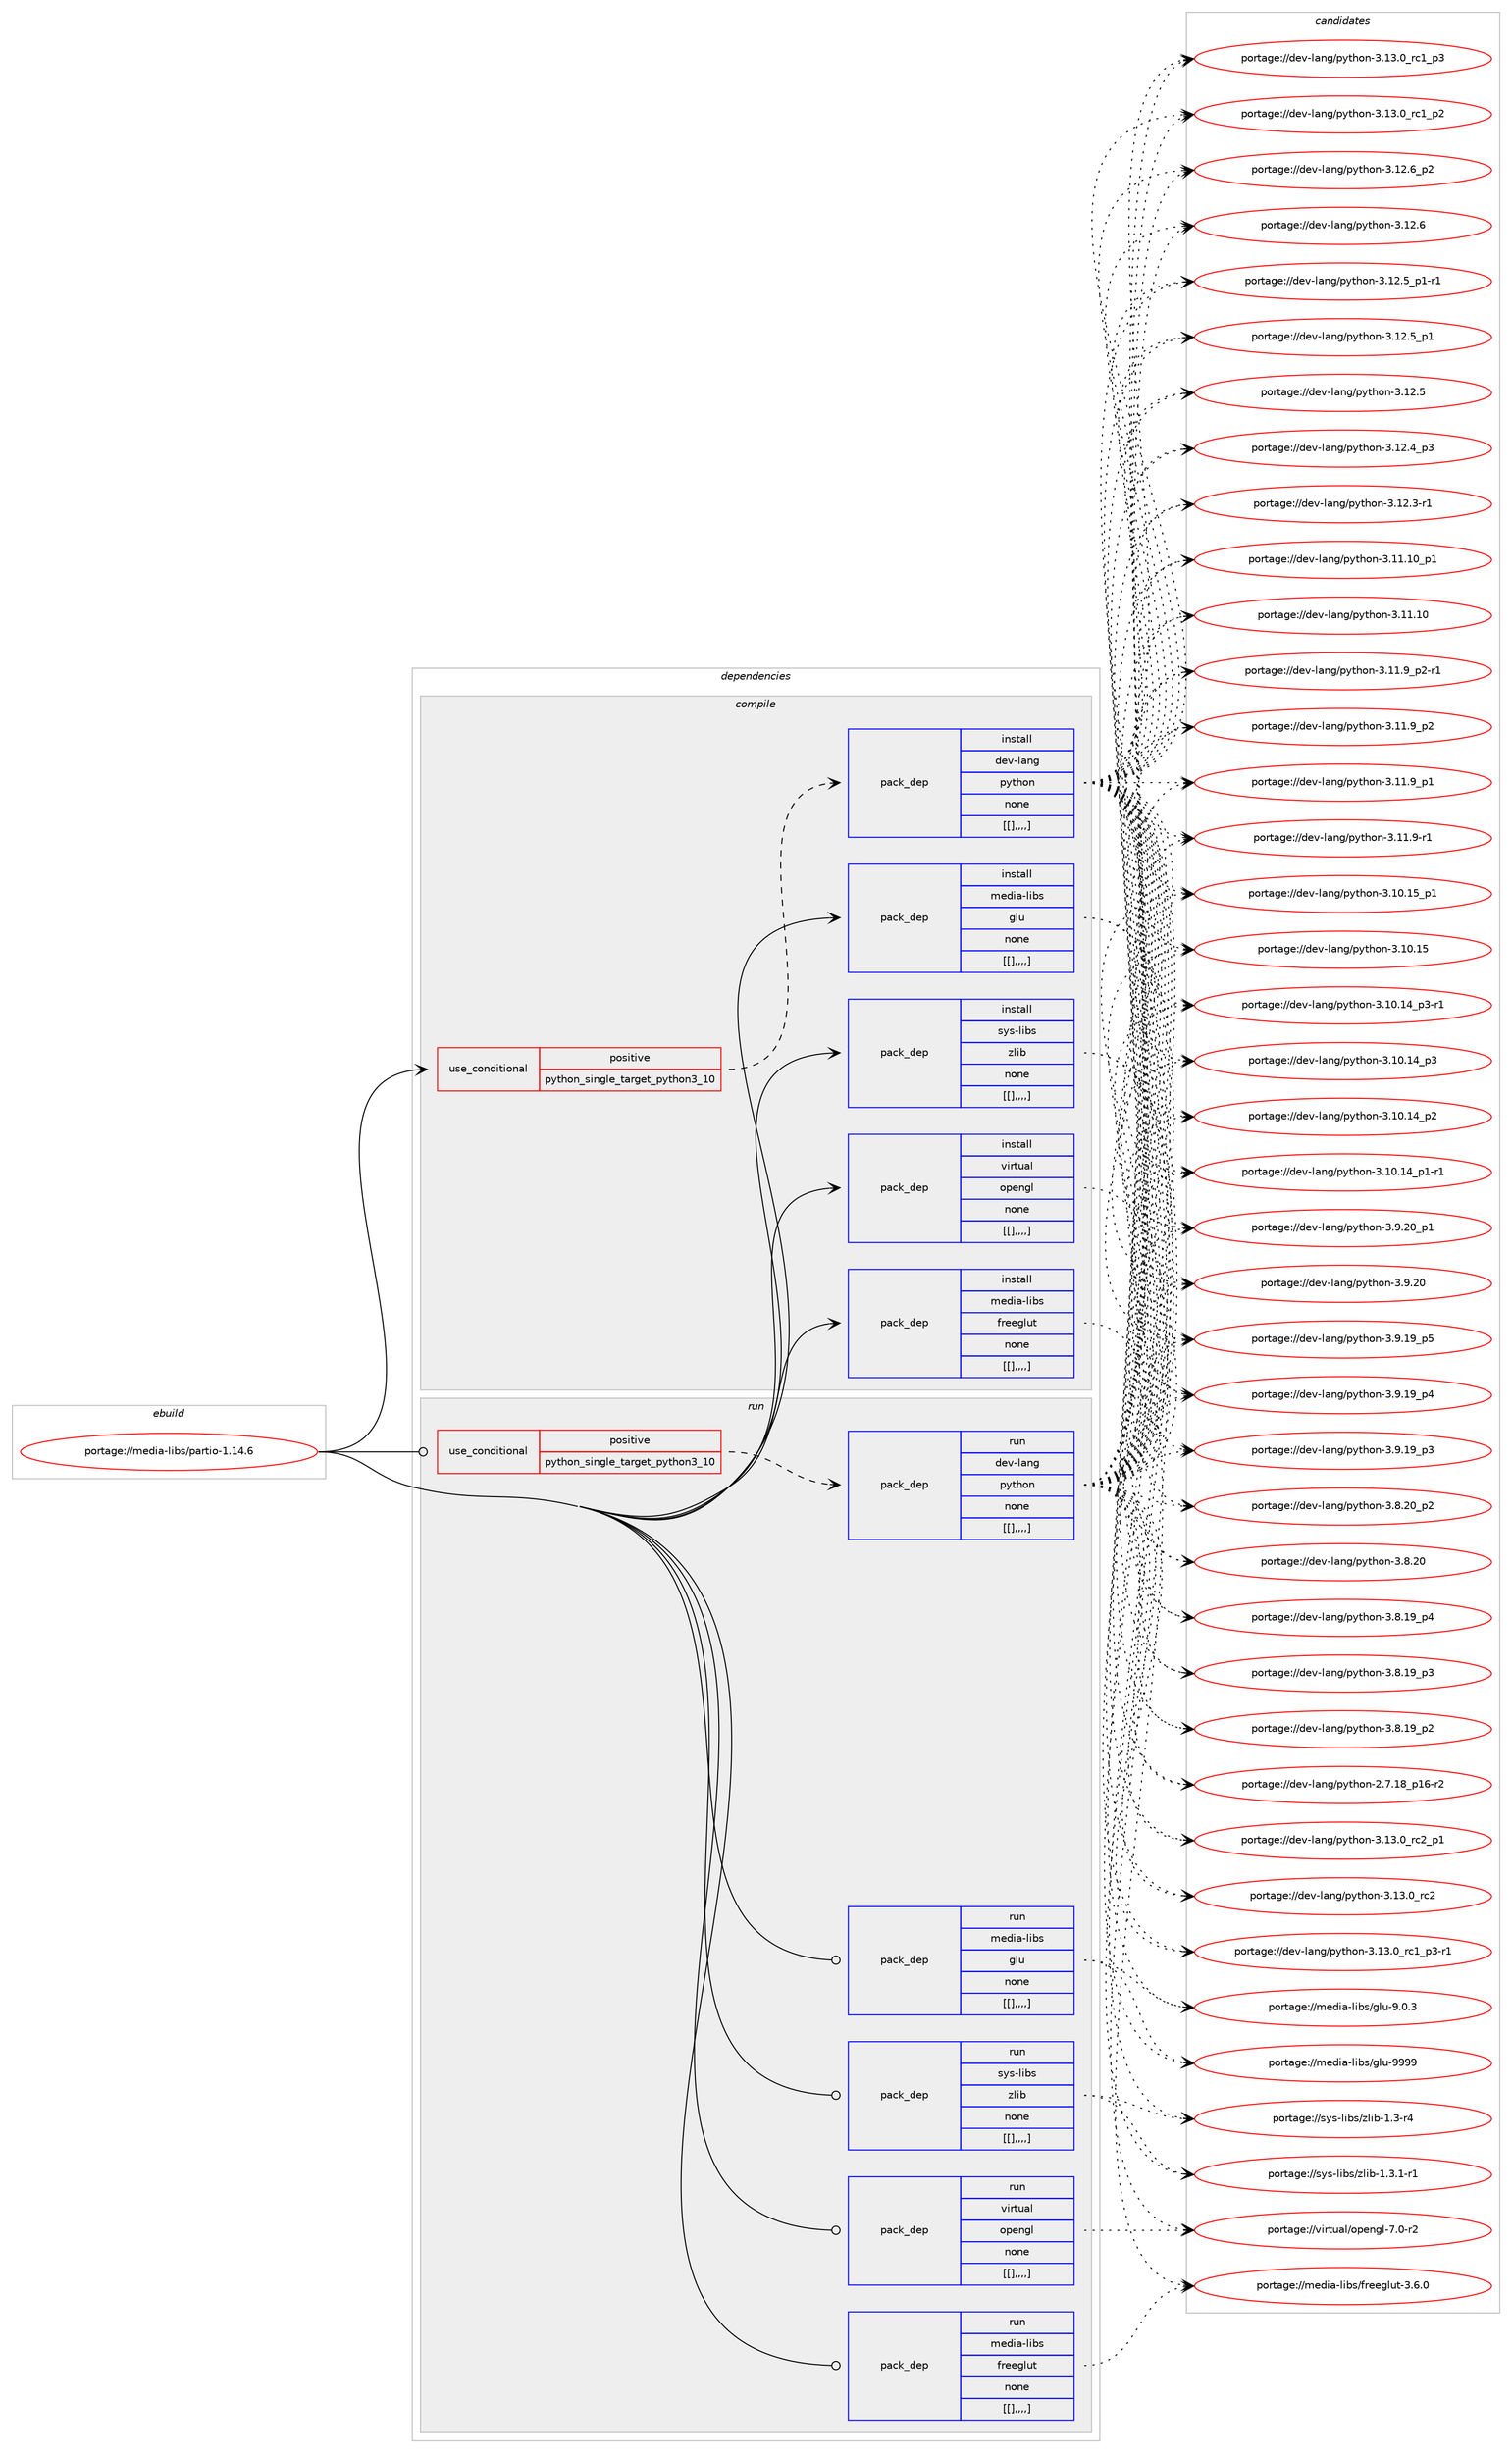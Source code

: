digraph prolog {

# *************
# Graph options
# *************

newrank=true;
concentrate=true;
compound=true;
graph [rankdir=LR,fontname=Helvetica,fontsize=10,ranksep=1.5];#, ranksep=2.5, nodesep=0.2];
edge  [arrowhead=vee];
node  [fontname=Helvetica,fontsize=10];

# **********
# The ebuild
# **********

subgraph cluster_leftcol {
color=gray;
label=<<i>ebuild</i>>;
id [label="portage://media-libs/partio-1.14.6", color=red, width=4, href="../media-libs/partio-1.14.6.svg"];
}

# ****************
# The dependencies
# ****************

subgraph cluster_midcol {
color=gray;
label=<<i>dependencies</i>>;
subgraph cluster_compile {
fillcolor="#eeeeee";
style=filled;
label=<<i>compile</i>>;
subgraph cond81153 {
dependency315927 [label=<<TABLE BORDER="0" CELLBORDER="1" CELLSPACING="0" CELLPADDING="4"><TR><TD ROWSPAN="3" CELLPADDING="10">use_conditional</TD></TR><TR><TD>positive</TD></TR><TR><TD>python_single_target_python3_10</TD></TR></TABLE>>, shape=none, color=red];
subgraph pack232357 {
dependency315928 [label=<<TABLE BORDER="0" CELLBORDER="1" CELLSPACING="0" CELLPADDING="4" WIDTH="220"><TR><TD ROWSPAN="6" CELLPADDING="30">pack_dep</TD></TR><TR><TD WIDTH="110">install</TD></TR><TR><TD>dev-lang</TD></TR><TR><TD>python</TD></TR><TR><TD>none</TD></TR><TR><TD>[[],,,,]</TD></TR></TABLE>>, shape=none, color=blue];
}
dependency315927:e -> dependency315928:w [weight=20,style="dashed",arrowhead="vee"];
}
id:e -> dependency315927:w [weight=20,style="solid",arrowhead="vee"];
subgraph pack232358 {
dependency315929 [label=<<TABLE BORDER="0" CELLBORDER="1" CELLSPACING="0" CELLPADDING="4" WIDTH="220"><TR><TD ROWSPAN="6" CELLPADDING="30">pack_dep</TD></TR><TR><TD WIDTH="110">install</TD></TR><TR><TD>media-libs</TD></TR><TR><TD>freeglut</TD></TR><TR><TD>none</TD></TR><TR><TD>[[],,,,]</TD></TR></TABLE>>, shape=none, color=blue];
}
id:e -> dependency315929:w [weight=20,style="solid",arrowhead="vee"];
subgraph pack232359 {
dependency315930 [label=<<TABLE BORDER="0" CELLBORDER="1" CELLSPACING="0" CELLPADDING="4" WIDTH="220"><TR><TD ROWSPAN="6" CELLPADDING="30">pack_dep</TD></TR><TR><TD WIDTH="110">install</TD></TR><TR><TD>media-libs</TD></TR><TR><TD>glu</TD></TR><TR><TD>none</TD></TR><TR><TD>[[],,,,]</TD></TR></TABLE>>, shape=none, color=blue];
}
id:e -> dependency315930:w [weight=20,style="solid",arrowhead="vee"];
subgraph pack232360 {
dependency315931 [label=<<TABLE BORDER="0" CELLBORDER="1" CELLSPACING="0" CELLPADDING="4" WIDTH="220"><TR><TD ROWSPAN="6" CELLPADDING="30">pack_dep</TD></TR><TR><TD WIDTH="110">install</TD></TR><TR><TD>sys-libs</TD></TR><TR><TD>zlib</TD></TR><TR><TD>none</TD></TR><TR><TD>[[],,,,]</TD></TR></TABLE>>, shape=none, color=blue];
}
id:e -> dependency315931:w [weight=20,style="solid",arrowhead="vee"];
subgraph pack232361 {
dependency315932 [label=<<TABLE BORDER="0" CELLBORDER="1" CELLSPACING="0" CELLPADDING="4" WIDTH="220"><TR><TD ROWSPAN="6" CELLPADDING="30">pack_dep</TD></TR><TR><TD WIDTH="110">install</TD></TR><TR><TD>virtual</TD></TR><TR><TD>opengl</TD></TR><TR><TD>none</TD></TR><TR><TD>[[],,,,]</TD></TR></TABLE>>, shape=none, color=blue];
}
id:e -> dependency315932:w [weight=20,style="solid",arrowhead="vee"];
}
subgraph cluster_compileandrun {
fillcolor="#eeeeee";
style=filled;
label=<<i>compile and run</i>>;
}
subgraph cluster_run {
fillcolor="#eeeeee";
style=filled;
label=<<i>run</i>>;
subgraph cond81154 {
dependency315933 [label=<<TABLE BORDER="0" CELLBORDER="1" CELLSPACING="0" CELLPADDING="4"><TR><TD ROWSPAN="3" CELLPADDING="10">use_conditional</TD></TR><TR><TD>positive</TD></TR><TR><TD>python_single_target_python3_10</TD></TR></TABLE>>, shape=none, color=red];
subgraph pack232362 {
dependency315934 [label=<<TABLE BORDER="0" CELLBORDER="1" CELLSPACING="0" CELLPADDING="4" WIDTH="220"><TR><TD ROWSPAN="6" CELLPADDING="30">pack_dep</TD></TR><TR><TD WIDTH="110">run</TD></TR><TR><TD>dev-lang</TD></TR><TR><TD>python</TD></TR><TR><TD>none</TD></TR><TR><TD>[[],,,,]</TD></TR></TABLE>>, shape=none, color=blue];
}
dependency315933:e -> dependency315934:w [weight=20,style="dashed",arrowhead="vee"];
}
id:e -> dependency315933:w [weight=20,style="solid",arrowhead="odot"];
subgraph pack232363 {
dependency315935 [label=<<TABLE BORDER="0" CELLBORDER="1" CELLSPACING="0" CELLPADDING="4" WIDTH="220"><TR><TD ROWSPAN="6" CELLPADDING="30">pack_dep</TD></TR><TR><TD WIDTH="110">run</TD></TR><TR><TD>media-libs</TD></TR><TR><TD>freeglut</TD></TR><TR><TD>none</TD></TR><TR><TD>[[],,,,]</TD></TR></TABLE>>, shape=none, color=blue];
}
id:e -> dependency315935:w [weight=20,style="solid",arrowhead="odot"];
subgraph pack232364 {
dependency315936 [label=<<TABLE BORDER="0" CELLBORDER="1" CELLSPACING="0" CELLPADDING="4" WIDTH="220"><TR><TD ROWSPAN="6" CELLPADDING="30">pack_dep</TD></TR><TR><TD WIDTH="110">run</TD></TR><TR><TD>media-libs</TD></TR><TR><TD>glu</TD></TR><TR><TD>none</TD></TR><TR><TD>[[],,,,]</TD></TR></TABLE>>, shape=none, color=blue];
}
id:e -> dependency315936:w [weight=20,style="solid",arrowhead="odot"];
subgraph pack232365 {
dependency315937 [label=<<TABLE BORDER="0" CELLBORDER="1" CELLSPACING="0" CELLPADDING="4" WIDTH="220"><TR><TD ROWSPAN="6" CELLPADDING="30">pack_dep</TD></TR><TR><TD WIDTH="110">run</TD></TR><TR><TD>sys-libs</TD></TR><TR><TD>zlib</TD></TR><TR><TD>none</TD></TR><TR><TD>[[],,,,]</TD></TR></TABLE>>, shape=none, color=blue];
}
id:e -> dependency315937:w [weight=20,style="solid",arrowhead="odot"];
subgraph pack232366 {
dependency315938 [label=<<TABLE BORDER="0" CELLBORDER="1" CELLSPACING="0" CELLPADDING="4" WIDTH="220"><TR><TD ROWSPAN="6" CELLPADDING="30">pack_dep</TD></TR><TR><TD WIDTH="110">run</TD></TR><TR><TD>virtual</TD></TR><TR><TD>opengl</TD></TR><TR><TD>none</TD></TR><TR><TD>[[],,,,]</TD></TR></TABLE>>, shape=none, color=blue];
}
id:e -> dependency315938:w [weight=20,style="solid",arrowhead="odot"];
}
}

# **************
# The candidates
# **************

subgraph cluster_choices {
rank=same;
color=gray;
label=<<i>candidates</i>>;

subgraph choice232357 {
color=black;
nodesep=1;
choice100101118451089711010347112121116104111110455146495146489511499509511249 [label="portage://dev-lang/python-3.13.0_rc2_p1", color=red, width=4,href="../dev-lang/python-3.13.0_rc2_p1.svg"];
choice10010111845108971101034711212111610411111045514649514648951149950 [label="portage://dev-lang/python-3.13.0_rc2", color=red, width=4,href="../dev-lang/python-3.13.0_rc2.svg"];
choice1001011184510897110103471121211161041111104551464951464895114994995112514511449 [label="portage://dev-lang/python-3.13.0_rc1_p3-r1", color=red, width=4,href="../dev-lang/python-3.13.0_rc1_p3-r1.svg"];
choice100101118451089711010347112121116104111110455146495146489511499499511251 [label="portage://dev-lang/python-3.13.0_rc1_p3", color=red, width=4,href="../dev-lang/python-3.13.0_rc1_p3.svg"];
choice100101118451089711010347112121116104111110455146495146489511499499511250 [label="portage://dev-lang/python-3.13.0_rc1_p2", color=red, width=4,href="../dev-lang/python-3.13.0_rc1_p2.svg"];
choice100101118451089711010347112121116104111110455146495046549511250 [label="portage://dev-lang/python-3.12.6_p2", color=red, width=4,href="../dev-lang/python-3.12.6_p2.svg"];
choice10010111845108971101034711212111610411111045514649504654 [label="portage://dev-lang/python-3.12.6", color=red, width=4,href="../dev-lang/python-3.12.6.svg"];
choice1001011184510897110103471121211161041111104551464950465395112494511449 [label="portage://dev-lang/python-3.12.5_p1-r1", color=red, width=4,href="../dev-lang/python-3.12.5_p1-r1.svg"];
choice100101118451089711010347112121116104111110455146495046539511249 [label="portage://dev-lang/python-3.12.5_p1", color=red, width=4,href="../dev-lang/python-3.12.5_p1.svg"];
choice10010111845108971101034711212111610411111045514649504653 [label="portage://dev-lang/python-3.12.5", color=red, width=4,href="../dev-lang/python-3.12.5.svg"];
choice100101118451089711010347112121116104111110455146495046529511251 [label="portage://dev-lang/python-3.12.4_p3", color=red, width=4,href="../dev-lang/python-3.12.4_p3.svg"];
choice100101118451089711010347112121116104111110455146495046514511449 [label="portage://dev-lang/python-3.12.3-r1", color=red, width=4,href="../dev-lang/python-3.12.3-r1.svg"];
choice10010111845108971101034711212111610411111045514649494649489511249 [label="portage://dev-lang/python-3.11.10_p1", color=red, width=4,href="../dev-lang/python-3.11.10_p1.svg"];
choice1001011184510897110103471121211161041111104551464949464948 [label="portage://dev-lang/python-3.11.10", color=red, width=4,href="../dev-lang/python-3.11.10.svg"];
choice1001011184510897110103471121211161041111104551464949465795112504511449 [label="portage://dev-lang/python-3.11.9_p2-r1", color=red, width=4,href="../dev-lang/python-3.11.9_p2-r1.svg"];
choice100101118451089711010347112121116104111110455146494946579511250 [label="portage://dev-lang/python-3.11.9_p2", color=red, width=4,href="../dev-lang/python-3.11.9_p2.svg"];
choice100101118451089711010347112121116104111110455146494946579511249 [label="portage://dev-lang/python-3.11.9_p1", color=red, width=4,href="../dev-lang/python-3.11.9_p1.svg"];
choice100101118451089711010347112121116104111110455146494946574511449 [label="portage://dev-lang/python-3.11.9-r1", color=red, width=4,href="../dev-lang/python-3.11.9-r1.svg"];
choice10010111845108971101034711212111610411111045514649484649539511249 [label="portage://dev-lang/python-3.10.15_p1", color=red, width=4,href="../dev-lang/python-3.10.15_p1.svg"];
choice1001011184510897110103471121211161041111104551464948464953 [label="portage://dev-lang/python-3.10.15", color=red, width=4,href="../dev-lang/python-3.10.15.svg"];
choice100101118451089711010347112121116104111110455146494846495295112514511449 [label="portage://dev-lang/python-3.10.14_p3-r1", color=red, width=4,href="../dev-lang/python-3.10.14_p3-r1.svg"];
choice10010111845108971101034711212111610411111045514649484649529511251 [label="portage://dev-lang/python-3.10.14_p3", color=red, width=4,href="../dev-lang/python-3.10.14_p3.svg"];
choice10010111845108971101034711212111610411111045514649484649529511250 [label="portage://dev-lang/python-3.10.14_p2", color=red, width=4,href="../dev-lang/python-3.10.14_p2.svg"];
choice100101118451089711010347112121116104111110455146494846495295112494511449 [label="portage://dev-lang/python-3.10.14_p1-r1", color=red, width=4,href="../dev-lang/python-3.10.14_p1-r1.svg"];
choice100101118451089711010347112121116104111110455146574650489511249 [label="portage://dev-lang/python-3.9.20_p1", color=red, width=4,href="../dev-lang/python-3.9.20_p1.svg"];
choice10010111845108971101034711212111610411111045514657465048 [label="portage://dev-lang/python-3.9.20", color=red, width=4,href="../dev-lang/python-3.9.20.svg"];
choice100101118451089711010347112121116104111110455146574649579511253 [label="portage://dev-lang/python-3.9.19_p5", color=red, width=4,href="../dev-lang/python-3.9.19_p5.svg"];
choice100101118451089711010347112121116104111110455146574649579511252 [label="portage://dev-lang/python-3.9.19_p4", color=red, width=4,href="../dev-lang/python-3.9.19_p4.svg"];
choice100101118451089711010347112121116104111110455146574649579511251 [label="portage://dev-lang/python-3.9.19_p3", color=red, width=4,href="../dev-lang/python-3.9.19_p3.svg"];
choice100101118451089711010347112121116104111110455146564650489511250 [label="portage://dev-lang/python-3.8.20_p2", color=red, width=4,href="../dev-lang/python-3.8.20_p2.svg"];
choice10010111845108971101034711212111610411111045514656465048 [label="portage://dev-lang/python-3.8.20", color=red, width=4,href="../dev-lang/python-3.8.20.svg"];
choice100101118451089711010347112121116104111110455146564649579511252 [label="portage://dev-lang/python-3.8.19_p4", color=red, width=4,href="../dev-lang/python-3.8.19_p4.svg"];
choice100101118451089711010347112121116104111110455146564649579511251 [label="portage://dev-lang/python-3.8.19_p3", color=red, width=4,href="../dev-lang/python-3.8.19_p3.svg"];
choice100101118451089711010347112121116104111110455146564649579511250 [label="portage://dev-lang/python-3.8.19_p2", color=red, width=4,href="../dev-lang/python-3.8.19_p2.svg"];
choice100101118451089711010347112121116104111110455046554649569511249544511450 [label="portage://dev-lang/python-2.7.18_p16-r2", color=red, width=4,href="../dev-lang/python-2.7.18_p16-r2.svg"];
dependency315928:e -> choice100101118451089711010347112121116104111110455146495146489511499509511249:w [style=dotted,weight="100"];
dependency315928:e -> choice10010111845108971101034711212111610411111045514649514648951149950:w [style=dotted,weight="100"];
dependency315928:e -> choice1001011184510897110103471121211161041111104551464951464895114994995112514511449:w [style=dotted,weight="100"];
dependency315928:e -> choice100101118451089711010347112121116104111110455146495146489511499499511251:w [style=dotted,weight="100"];
dependency315928:e -> choice100101118451089711010347112121116104111110455146495146489511499499511250:w [style=dotted,weight="100"];
dependency315928:e -> choice100101118451089711010347112121116104111110455146495046549511250:w [style=dotted,weight="100"];
dependency315928:e -> choice10010111845108971101034711212111610411111045514649504654:w [style=dotted,weight="100"];
dependency315928:e -> choice1001011184510897110103471121211161041111104551464950465395112494511449:w [style=dotted,weight="100"];
dependency315928:e -> choice100101118451089711010347112121116104111110455146495046539511249:w [style=dotted,weight="100"];
dependency315928:e -> choice10010111845108971101034711212111610411111045514649504653:w [style=dotted,weight="100"];
dependency315928:e -> choice100101118451089711010347112121116104111110455146495046529511251:w [style=dotted,weight="100"];
dependency315928:e -> choice100101118451089711010347112121116104111110455146495046514511449:w [style=dotted,weight="100"];
dependency315928:e -> choice10010111845108971101034711212111610411111045514649494649489511249:w [style=dotted,weight="100"];
dependency315928:e -> choice1001011184510897110103471121211161041111104551464949464948:w [style=dotted,weight="100"];
dependency315928:e -> choice1001011184510897110103471121211161041111104551464949465795112504511449:w [style=dotted,weight="100"];
dependency315928:e -> choice100101118451089711010347112121116104111110455146494946579511250:w [style=dotted,weight="100"];
dependency315928:e -> choice100101118451089711010347112121116104111110455146494946579511249:w [style=dotted,weight="100"];
dependency315928:e -> choice100101118451089711010347112121116104111110455146494946574511449:w [style=dotted,weight="100"];
dependency315928:e -> choice10010111845108971101034711212111610411111045514649484649539511249:w [style=dotted,weight="100"];
dependency315928:e -> choice1001011184510897110103471121211161041111104551464948464953:w [style=dotted,weight="100"];
dependency315928:e -> choice100101118451089711010347112121116104111110455146494846495295112514511449:w [style=dotted,weight="100"];
dependency315928:e -> choice10010111845108971101034711212111610411111045514649484649529511251:w [style=dotted,weight="100"];
dependency315928:e -> choice10010111845108971101034711212111610411111045514649484649529511250:w [style=dotted,weight="100"];
dependency315928:e -> choice100101118451089711010347112121116104111110455146494846495295112494511449:w [style=dotted,weight="100"];
dependency315928:e -> choice100101118451089711010347112121116104111110455146574650489511249:w [style=dotted,weight="100"];
dependency315928:e -> choice10010111845108971101034711212111610411111045514657465048:w [style=dotted,weight="100"];
dependency315928:e -> choice100101118451089711010347112121116104111110455146574649579511253:w [style=dotted,weight="100"];
dependency315928:e -> choice100101118451089711010347112121116104111110455146574649579511252:w [style=dotted,weight="100"];
dependency315928:e -> choice100101118451089711010347112121116104111110455146574649579511251:w [style=dotted,weight="100"];
dependency315928:e -> choice100101118451089711010347112121116104111110455146564650489511250:w [style=dotted,weight="100"];
dependency315928:e -> choice10010111845108971101034711212111610411111045514656465048:w [style=dotted,weight="100"];
dependency315928:e -> choice100101118451089711010347112121116104111110455146564649579511252:w [style=dotted,weight="100"];
dependency315928:e -> choice100101118451089711010347112121116104111110455146564649579511251:w [style=dotted,weight="100"];
dependency315928:e -> choice100101118451089711010347112121116104111110455146564649579511250:w [style=dotted,weight="100"];
dependency315928:e -> choice100101118451089711010347112121116104111110455046554649569511249544511450:w [style=dotted,weight="100"];
}
subgraph choice232358 {
color=black;
nodesep=1;
choice10910110010597451081059811547102114101101103108117116455146544648 [label="portage://media-libs/freeglut-3.6.0", color=red, width=4,href="../media-libs/freeglut-3.6.0.svg"];
dependency315929:e -> choice10910110010597451081059811547102114101101103108117116455146544648:w [style=dotted,weight="100"];
}
subgraph choice232359 {
color=black;
nodesep=1;
choice109101100105974510810598115471031081174557575757 [label="portage://media-libs/glu-9999", color=red, width=4,href="../media-libs/glu-9999.svg"];
choice10910110010597451081059811547103108117455746484651 [label="portage://media-libs/glu-9.0.3", color=red, width=4,href="../media-libs/glu-9.0.3.svg"];
dependency315930:e -> choice109101100105974510810598115471031081174557575757:w [style=dotted,weight="100"];
dependency315930:e -> choice10910110010597451081059811547103108117455746484651:w [style=dotted,weight="100"];
}
subgraph choice232360 {
color=black;
nodesep=1;
choice115121115451081059811547122108105984549465146494511449 [label="portage://sys-libs/zlib-1.3.1-r1", color=red, width=4,href="../sys-libs/zlib-1.3.1-r1.svg"];
choice11512111545108105981154712210810598454946514511452 [label="portage://sys-libs/zlib-1.3-r4", color=red, width=4,href="../sys-libs/zlib-1.3-r4.svg"];
dependency315931:e -> choice115121115451081059811547122108105984549465146494511449:w [style=dotted,weight="100"];
dependency315931:e -> choice11512111545108105981154712210810598454946514511452:w [style=dotted,weight="100"];
}
subgraph choice232361 {
color=black;
nodesep=1;
choice1181051141161179710847111112101110103108455546484511450 [label="portage://virtual/opengl-7.0-r2", color=red, width=4,href="../virtual/opengl-7.0-r2.svg"];
dependency315932:e -> choice1181051141161179710847111112101110103108455546484511450:w [style=dotted,weight="100"];
}
subgraph choice232362 {
color=black;
nodesep=1;
choice100101118451089711010347112121116104111110455146495146489511499509511249 [label="portage://dev-lang/python-3.13.0_rc2_p1", color=red, width=4,href="../dev-lang/python-3.13.0_rc2_p1.svg"];
choice10010111845108971101034711212111610411111045514649514648951149950 [label="portage://dev-lang/python-3.13.0_rc2", color=red, width=4,href="../dev-lang/python-3.13.0_rc2.svg"];
choice1001011184510897110103471121211161041111104551464951464895114994995112514511449 [label="portage://dev-lang/python-3.13.0_rc1_p3-r1", color=red, width=4,href="../dev-lang/python-3.13.0_rc1_p3-r1.svg"];
choice100101118451089711010347112121116104111110455146495146489511499499511251 [label="portage://dev-lang/python-3.13.0_rc1_p3", color=red, width=4,href="../dev-lang/python-3.13.0_rc1_p3.svg"];
choice100101118451089711010347112121116104111110455146495146489511499499511250 [label="portage://dev-lang/python-3.13.0_rc1_p2", color=red, width=4,href="../dev-lang/python-3.13.0_rc1_p2.svg"];
choice100101118451089711010347112121116104111110455146495046549511250 [label="portage://dev-lang/python-3.12.6_p2", color=red, width=4,href="../dev-lang/python-3.12.6_p2.svg"];
choice10010111845108971101034711212111610411111045514649504654 [label="portage://dev-lang/python-3.12.6", color=red, width=4,href="../dev-lang/python-3.12.6.svg"];
choice1001011184510897110103471121211161041111104551464950465395112494511449 [label="portage://dev-lang/python-3.12.5_p1-r1", color=red, width=4,href="../dev-lang/python-3.12.5_p1-r1.svg"];
choice100101118451089711010347112121116104111110455146495046539511249 [label="portage://dev-lang/python-3.12.5_p1", color=red, width=4,href="../dev-lang/python-3.12.5_p1.svg"];
choice10010111845108971101034711212111610411111045514649504653 [label="portage://dev-lang/python-3.12.5", color=red, width=4,href="../dev-lang/python-3.12.5.svg"];
choice100101118451089711010347112121116104111110455146495046529511251 [label="portage://dev-lang/python-3.12.4_p3", color=red, width=4,href="../dev-lang/python-3.12.4_p3.svg"];
choice100101118451089711010347112121116104111110455146495046514511449 [label="portage://dev-lang/python-3.12.3-r1", color=red, width=4,href="../dev-lang/python-3.12.3-r1.svg"];
choice10010111845108971101034711212111610411111045514649494649489511249 [label="portage://dev-lang/python-3.11.10_p1", color=red, width=4,href="../dev-lang/python-3.11.10_p1.svg"];
choice1001011184510897110103471121211161041111104551464949464948 [label="portage://dev-lang/python-3.11.10", color=red, width=4,href="../dev-lang/python-3.11.10.svg"];
choice1001011184510897110103471121211161041111104551464949465795112504511449 [label="portage://dev-lang/python-3.11.9_p2-r1", color=red, width=4,href="../dev-lang/python-3.11.9_p2-r1.svg"];
choice100101118451089711010347112121116104111110455146494946579511250 [label="portage://dev-lang/python-3.11.9_p2", color=red, width=4,href="../dev-lang/python-3.11.9_p2.svg"];
choice100101118451089711010347112121116104111110455146494946579511249 [label="portage://dev-lang/python-3.11.9_p1", color=red, width=4,href="../dev-lang/python-3.11.9_p1.svg"];
choice100101118451089711010347112121116104111110455146494946574511449 [label="portage://dev-lang/python-3.11.9-r1", color=red, width=4,href="../dev-lang/python-3.11.9-r1.svg"];
choice10010111845108971101034711212111610411111045514649484649539511249 [label="portage://dev-lang/python-3.10.15_p1", color=red, width=4,href="../dev-lang/python-3.10.15_p1.svg"];
choice1001011184510897110103471121211161041111104551464948464953 [label="portage://dev-lang/python-3.10.15", color=red, width=4,href="../dev-lang/python-3.10.15.svg"];
choice100101118451089711010347112121116104111110455146494846495295112514511449 [label="portage://dev-lang/python-3.10.14_p3-r1", color=red, width=4,href="../dev-lang/python-3.10.14_p3-r1.svg"];
choice10010111845108971101034711212111610411111045514649484649529511251 [label="portage://dev-lang/python-3.10.14_p3", color=red, width=4,href="../dev-lang/python-3.10.14_p3.svg"];
choice10010111845108971101034711212111610411111045514649484649529511250 [label="portage://dev-lang/python-3.10.14_p2", color=red, width=4,href="../dev-lang/python-3.10.14_p2.svg"];
choice100101118451089711010347112121116104111110455146494846495295112494511449 [label="portage://dev-lang/python-3.10.14_p1-r1", color=red, width=4,href="../dev-lang/python-3.10.14_p1-r1.svg"];
choice100101118451089711010347112121116104111110455146574650489511249 [label="portage://dev-lang/python-3.9.20_p1", color=red, width=4,href="../dev-lang/python-3.9.20_p1.svg"];
choice10010111845108971101034711212111610411111045514657465048 [label="portage://dev-lang/python-3.9.20", color=red, width=4,href="../dev-lang/python-3.9.20.svg"];
choice100101118451089711010347112121116104111110455146574649579511253 [label="portage://dev-lang/python-3.9.19_p5", color=red, width=4,href="../dev-lang/python-3.9.19_p5.svg"];
choice100101118451089711010347112121116104111110455146574649579511252 [label="portage://dev-lang/python-3.9.19_p4", color=red, width=4,href="../dev-lang/python-3.9.19_p4.svg"];
choice100101118451089711010347112121116104111110455146574649579511251 [label="portage://dev-lang/python-3.9.19_p3", color=red, width=4,href="../dev-lang/python-3.9.19_p3.svg"];
choice100101118451089711010347112121116104111110455146564650489511250 [label="portage://dev-lang/python-3.8.20_p2", color=red, width=4,href="../dev-lang/python-3.8.20_p2.svg"];
choice10010111845108971101034711212111610411111045514656465048 [label="portage://dev-lang/python-3.8.20", color=red, width=4,href="../dev-lang/python-3.8.20.svg"];
choice100101118451089711010347112121116104111110455146564649579511252 [label="portage://dev-lang/python-3.8.19_p4", color=red, width=4,href="../dev-lang/python-3.8.19_p4.svg"];
choice100101118451089711010347112121116104111110455146564649579511251 [label="portage://dev-lang/python-3.8.19_p3", color=red, width=4,href="../dev-lang/python-3.8.19_p3.svg"];
choice100101118451089711010347112121116104111110455146564649579511250 [label="portage://dev-lang/python-3.8.19_p2", color=red, width=4,href="../dev-lang/python-3.8.19_p2.svg"];
choice100101118451089711010347112121116104111110455046554649569511249544511450 [label="portage://dev-lang/python-2.7.18_p16-r2", color=red, width=4,href="../dev-lang/python-2.7.18_p16-r2.svg"];
dependency315934:e -> choice100101118451089711010347112121116104111110455146495146489511499509511249:w [style=dotted,weight="100"];
dependency315934:e -> choice10010111845108971101034711212111610411111045514649514648951149950:w [style=dotted,weight="100"];
dependency315934:e -> choice1001011184510897110103471121211161041111104551464951464895114994995112514511449:w [style=dotted,weight="100"];
dependency315934:e -> choice100101118451089711010347112121116104111110455146495146489511499499511251:w [style=dotted,weight="100"];
dependency315934:e -> choice100101118451089711010347112121116104111110455146495146489511499499511250:w [style=dotted,weight="100"];
dependency315934:e -> choice100101118451089711010347112121116104111110455146495046549511250:w [style=dotted,weight="100"];
dependency315934:e -> choice10010111845108971101034711212111610411111045514649504654:w [style=dotted,weight="100"];
dependency315934:e -> choice1001011184510897110103471121211161041111104551464950465395112494511449:w [style=dotted,weight="100"];
dependency315934:e -> choice100101118451089711010347112121116104111110455146495046539511249:w [style=dotted,weight="100"];
dependency315934:e -> choice10010111845108971101034711212111610411111045514649504653:w [style=dotted,weight="100"];
dependency315934:e -> choice100101118451089711010347112121116104111110455146495046529511251:w [style=dotted,weight="100"];
dependency315934:e -> choice100101118451089711010347112121116104111110455146495046514511449:w [style=dotted,weight="100"];
dependency315934:e -> choice10010111845108971101034711212111610411111045514649494649489511249:w [style=dotted,weight="100"];
dependency315934:e -> choice1001011184510897110103471121211161041111104551464949464948:w [style=dotted,weight="100"];
dependency315934:e -> choice1001011184510897110103471121211161041111104551464949465795112504511449:w [style=dotted,weight="100"];
dependency315934:e -> choice100101118451089711010347112121116104111110455146494946579511250:w [style=dotted,weight="100"];
dependency315934:e -> choice100101118451089711010347112121116104111110455146494946579511249:w [style=dotted,weight="100"];
dependency315934:e -> choice100101118451089711010347112121116104111110455146494946574511449:w [style=dotted,weight="100"];
dependency315934:e -> choice10010111845108971101034711212111610411111045514649484649539511249:w [style=dotted,weight="100"];
dependency315934:e -> choice1001011184510897110103471121211161041111104551464948464953:w [style=dotted,weight="100"];
dependency315934:e -> choice100101118451089711010347112121116104111110455146494846495295112514511449:w [style=dotted,weight="100"];
dependency315934:e -> choice10010111845108971101034711212111610411111045514649484649529511251:w [style=dotted,weight="100"];
dependency315934:e -> choice10010111845108971101034711212111610411111045514649484649529511250:w [style=dotted,weight="100"];
dependency315934:e -> choice100101118451089711010347112121116104111110455146494846495295112494511449:w [style=dotted,weight="100"];
dependency315934:e -> choice100101118451089711010347112121116104111110455146574650489511249:w [style=dotted,weight="100"];
dependency315934:e -> choice10010111845108971101034711212111610411111045514657465048:w [style=dotted,weight="100"];
dependency315934:e -> choice100101118451089711010347112121116104111110455146574649579511253:w [style=dotted,weight="100"];
dependency315934:e -> choice100101118451089711010347112121116104111110455146574649579511252:w [style=dotted,weight="100"];
dependency315934:e -> choice100101118451089711010347112121116104111110455146574649579511251:w [style=dotted,weight="100"];
dependency315934:e -> choice100101118451089711010347112121116104111110455146564650489511250:w [style=dotted,weight="100"];
dependency315934:e -> choice10010111845108971101034711212111610411111045514656465048:w [style=dotted,weight="100"];
dependency315934:e -> choice100101118451089711010347112121116104111110455146564649579511252:w [style=dotted,weight="100"];
dependency315934:e -> choice100101118451089711010347112121116104111110455146564649579511251:w [style=dotted,weight="100"];
dependency315934:e -> choice100101118451089711010347112121116104111110455146564649579511250:w [style=dotted,weight="100"];
dependency315934:e -> choice100101118451089711010347112121116104111110455046554649569511249544511450:w [style=dotted,weight="100"];
}
subgraph choice232363 {
color=black;
nodesep=1;
choice10910110010597451081059811547102114101101103108117116455146544648 [label="portage://media-libs/freeglut-3.6.0", color=red, width=4,href="../media-libs/freeglut-3.6.0.svg"];
dependency315935:e -> choice10910110010597451081059811547102114101101103108117116455146544648:w [style=dotted,weight="100"];
}
subgraph choice232364 {
color=black;
nodesep=1;
choice109101100105974510810598115471031081174557575757 [label="portage://media-libs/glu-9999", color=red, width=4,href="../media-libs/glu-9999.svg"];
choice10910110010597451081059811547103108117455746484651 [label="portage://media-libs/glu-9.0.3", color=red, width=4,href="../media-libs/glu-9.0.3.svg"];
dependency315936:e -> choice109101100105974510810598115471031081174557575757:w [style=dotted,weight="100"];
dependency315936:e -> choice10910110010597451081059811547103108117455746484651:w [style=dotted,weight="100"];
}
subgraph choice232365 {
color=black;
nodesep=1;
choice115121115451081059811547122108105984549465146494511449 [label="portage://sys-libs/zlib-1.3.1-r1", color=red, width=4,href="../sys-libs/zlib-1.3.1-r1.svg"];
choice11512111545108105981154712210810598454946514511452 [label="portage://sys-libs/zlib-1.3-r4", color=red, width=4,href="../sys-libs/zlib-1.3-r4.svg"];
dependency315937:e -> choice115121115451081059811547122108105984549465146494511449:w [style=dotted,weight="100"];
dependency315937:e -> choice11512111545108105981154712210810598454946514511452:w [style=dotted,weight="100"];
}
subgraph choice232366 {
color=black;
nodesep=1;
choice1181051141161179710847111112101110103108455546484511450 [label="portage://virtual/opengl-7.0-r2", color=red, width=4,href="../virtual/opengl-7.0-r2.svg"];
dependency315938:e -> choice1181051141161179710847111112101110103108455546484511450:w [style=dotted,weight="100"];
}
}

}
